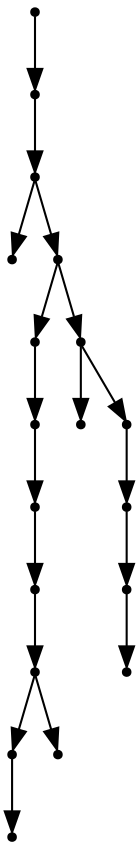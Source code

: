 digraph {
  18 [shape=point];
  17 [shape=point];
  16 [shape=point];
  0 [shape=point];
  15 [shape=point];
  8 [shape=point];
  7 [shape=point];
  6 [shape=point];
  5 [shape=point];
  4 [shape=point];
  2 [shape=point];
  1 [shape=point];
  3 [shape=point];
  14 [shape=point];
  9 [shape=point];
  13 [shape=point];
  12 [shape=point];
  11 [shape=point];
  10 [shape=point];
18 -> 17;
17 -> 16;
16 -> 0;
16 -> 15;
15 -> 8;
8 -> 7;
7 -> 6;
6 -> 5;
5 -> 4;
4 -> 2;
2 -> 1;
4 -> 3;
15 -> 14;
14 -> 9;
14 -> 13;
13 -> 12;
12 -> 11;
11 -> 10;
}
